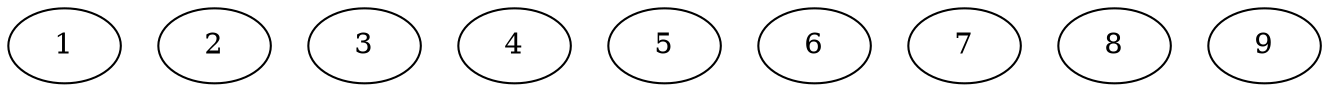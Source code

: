 graph  {
	graph [graphics="[ ]",
		id=0,
		labelGraphics="[ ]",
		version=0
	];
	1	 [LabelGraphics="[ type \"text\" ]",
		name=1,
		pos="0.0,0.0",
		shape=oval];
	2	 [LabelGraphics="[ type \"text\" ]",
		name=2,
		pos="150.0,0.0",
		shape=oval];
	3	 [LabelGraphics="[ type \"text\" ]",
		name=3,
		pos="250.0,0.0",
		shape=oval];
	4	 [LabelGraphics="[ type \"text\" ]",
		name=4,
		pos="350.0,0.0",
		shape=oval];
	5	 [LabelGraphics="[ type \"text\" ]",
		name=5,
		pos="450.0,0.0",
		shape=oval];
	6	 [LabelGraphics="[ type \"text\" ]",
		name=6,
		pos="150.0,-100.0",
		shape=oval];
	7	 [LabelGraphics="[ type \"text\" ]",
		name=7,
		pos="250.0,-100.0",
		shape=oval];
	8	 [LabelGraphics="[ type \"text\" ]",
		name=8,
		pos="350.0,-100.0",
		shape=oval];
	9	 [LabelGraphics="[ type \"text\" ]",
		name=9,
		pos="150.0,-200.0",
		shape=oval];
}
